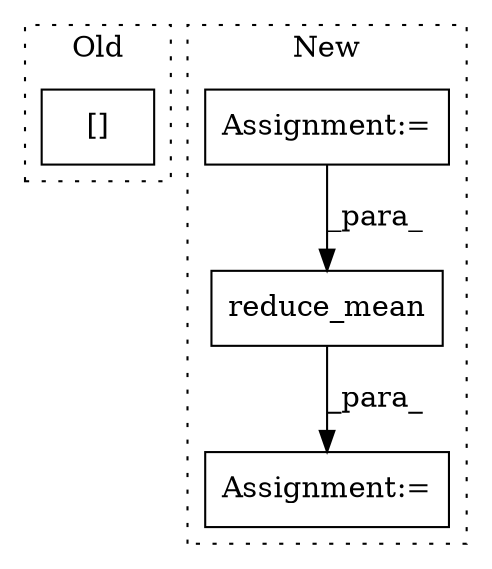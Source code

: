 digraph G {
subgraph cluster0 {
1 [label="[]" a="2" s="2417,2441" l="17,1" shape="box"];
label = "Old";
style="dotted";
}
subgraph cluster1 {
2 [label="reduce_mean" a="32" s="3078,3111" l="12,1" shape="box"];
3 [label="Assignment:=" a="7" s="3060" l="2" shape="box"];
4 [label="Assignment:=" a="7" s="2901" l="1" shape="box"];
label = "New";
style="dotted";
}
2 -> 3 [label="_para_"];
4 -> 2 [label="_para_"];
}